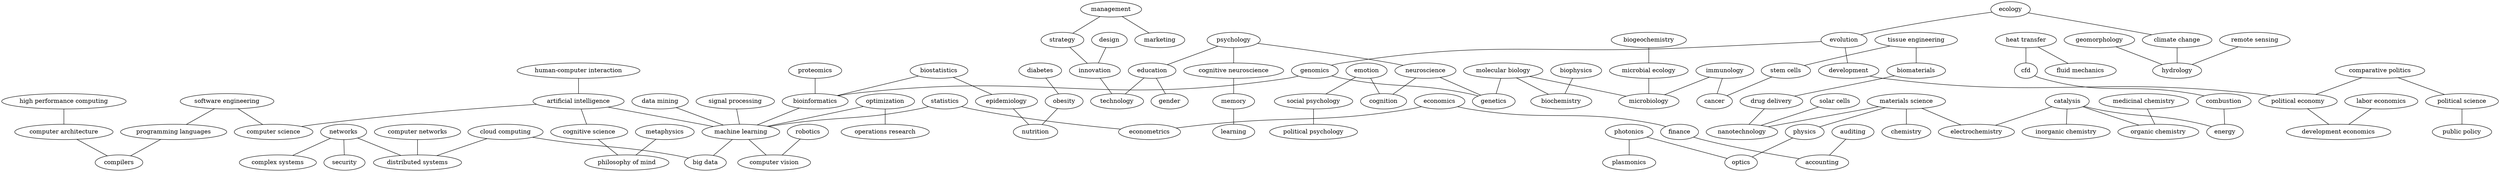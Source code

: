 graph "" {
	graph [file="topics_iqbal/Topics_Layer_1.dot"];
	1397	[label="software engineering",
		level=1];
	1403	[label="programming languages",
		level=1];
	1397 -- 1403	[key=0];
	1006	[label="computer science",
		level=1];
	1397 -- 1006	[key=0];
	374	[label=ecology,
		level=1];
	345	[label=evolution,
		level=1];
	374 -- 345	[key=0];
	727	[label="climate change",
		level=1];
	374 -- 727	[key=0];
	373	[label=development,
		level=1];
	345 -- 373	[key=0];
	326	[label=genomics,
		level=1];
	345 -- 326	[key=0];
	1849	[label=metaphysics,
		level=1];
	1683	[label="philosophy of mind",
		level=1];
	1849 -- 1683	[key=0];
	146	[label="tissue engineering",
		level=1];
	168	[label="stem cells",
		level=1];
	146 -- 168	[key=0];
	133	[label=biomaterials,
		level=1];
	146 -- 133	[key=0];
	12	[label=catalysis,
		level=1];
	28	[label=electrochemistry,
		level=1];
	12 -- 28	[key=0];
	2	[label=energy,
		level=1];
	12 -- 2	[key=0];
	29	[label="organic chemistry",
		level=1];
	12 -- 29	[key=0];
	30	[label="inorganic chemistry",
		level=1];
	12 -- 30	[key=0];
	2020	[label=compilers,
		level=1];
	1403 -- 2020	[key=0];
	1009	[label="human-computer interaction",
		level=1];
	838	[label="artificial intelligence",
		level=1];
	1009 -- 838	[key=0];
	397	[label="political economy",
		level=1];
	373 -- 397	[key=0];
	467	[label=psychology,
		level=1];
	327	[label=neuroscience,
		level=1];
	467 -- 327	[key=0];
	555	[label=education,
		level=1];
	467 -- 555	[key=0];
	556	[label="cognitive neuroscience",
		level=1];
	467 -- 556	[key=0];
	1624	[label="computer networks",
		level=1];
	1594	[label="distributed systems",
		level=1];
	1624 -- 1594	[key=0];
	192	[label=cancer,
		level=1];
	168 -- 192	[key=0];
	848	[label="signal processing",
		level=1];
	659	[label="machine learning",
		level=1];
	848 -- 659	[key=0];
	2904	[label=management,
		level=1];
	586	[label=strategy,
		level=1];
	2904 -- 586	[key=0];
	2915	[label=marketing,
		level=1];
	2904 -- 2915	[key=0];
	405	[label="comparative politics",
		level=1];
	415	[label="political science",
		level=1];
	405 -- 415	[key=0];
	405 -- 397	[key=0];
	3370	[label=diabetes,
		level=1];
	3356	[label=obesity,
		level=1];
	3370 -- 3356	[key=0];
	1809	[label=nutrition,
		level=1];
	3356 -- 1809	[key=0];
	282	[label="molecular biology",
		level=1];
	315	[label=biochemistry,
		level=1];
	282 -- 315	[key=0];
	313	[label=genetics,
		level=1];
	282 -- 313	[key=0];
	241	[label=microbiology,
		level=1];
	282 -- 241	[key=0];
	838 -- 1006	[key=0];
	1007	[label="cognitive science",
		level=1];
	838 -- 1007	[key=0];
	838 -- 659	[key=0];
	431	[label="public policy",
		level=1];
	415 -- 431	[key=0];
	3012	[label=biophysics,
		level=1];
	3012 -- 315	[key=0];
	622	[label=photonics,
		level=1];
	617	[label=optics,
		level=1];
	622 -- 617	[key=0];
	633	[label=plasmonics,
		level=1];
	622 -- 633	[key=0];
	658	[label=biostatistics,
		level=1];
	716	[label=epidemiology,
		level=1];
	658 -- 716	[key=0];
	346	[label=bioinformatics,
		level=1];
	658 -- 346	[key=0];
	1760	[label=economics,
		level=1];
	1764	[label=finance,
		level=1];
	1760 -- 1764	[key=0];
	1741	[label=econometrics,
		level=1];
	1760 -- 1741	[key=0];
	1206	[label="labor economics",
		level=1];
	406	[label="development economics",
		level=1];
	1206 -- 406	[key=0];
	397 -- 406	[key=0];
	1169	[label=emotion,
		level=1];
	470	[label=cognition,
		level=1];
	1169 -- 470	[key=0];
	1922	[label="social psychology",
		level=1];
	1169 -- 1922	[key=0];
	844	[label=statistics,
		level=1];
	844 -- 1741	[key=0];
	844 -- 659	[key=0];
	660	[label=proteomics,
		level=1];
	660 -- 346	[key=0];
	2175	[label="heat transfer",
		level=1];
	2152	[label=cfd,
		level=1];
	2175 -- 2152	[key=0];
	2187	[label="fluid mechanics",
		level=1];
	2175 -- 2187	[key=0];
	2731	[label=auditing,
		level=1];
	1772	[label=accounting,
		level=1];
	2731 -- 1772	[key=0];
	327 -- 470	[key=0];
	327 -- 313	[key=0];
	51	[label="materials science",
		level=1];
	51 -- 28	[key=0];
	70	[label=physics,
		level=1];
	51 -- 70	[key=0];
	97	[label=chemistry,
		level=1];
	51 -- 97	[key=0];
	69	[label=nanotechnology,
		level=1];
	51 -- 69	[key=0];
	1085	[label=biogeochemistry,
		level=1];
	283	[label="microbial ecology",
		level=1];
	1085 -- 283	[key=0];
	840	[label=optimization,
		level=1];
	1462	[label="operations research",
		level=1];
	840 -- 1462	[key=0];
	840 -- 659	[key=0];
	1305	[label=geomorphology,
		level=1];
	1264	[label=hydrology,
		level=1];
	1305 -- 1264	[key=0];
	1591	[label="cloud computing",
		level=1];
	842	[label="big data",
		level=1];
	1591 -- 842	[key=0];
	1591 -- 1594	[key=0];
	108	[label="drug delivery",
		level=1];
	133 -- 108	[key=0];
	577	[label=innovation,
		level=1];
	586 -- 577	[key=0];
	13	[label=combustion,
		level=1];
	2152 -- 13	[key=0];
	13 -- 2	[key=0];
	1623	[label=networks,
		level=1];
	1638	[label="complex systems",
		level=1];
	1623 -- 1638	[key=0];
	1623 -- 1594	[key=0];
	1637	[label=security,
		level=1];
	1623 -- 1637	[key=0];
	837	[label="data mining",
		level=1];
	837 -- 659	[key=0];
	1938	[label="political psychology",
		level=1];
	1922 -- 1938	[key=0];
	326 -- 346	[key=0];
	326 -- 313	[key=0];
	2038	[label="high performance computing",
		level=1];
	2030	[label="computer architecture",
		level=1];
	2038 -- 2030	[key=0];
	1764 -- 1772	[key=0];
	70 -- 617	[key=0];
	727 -- 1264	[key=0];
	205	[label=immunology,
		level=1];
	205 -- 192	[key=0];
	205 -- 241	[key=0];
	716 -- 1809	[key=0];
	1302	[label="remote sensing",
		level=1];
	1302 -- 1264	[key=0];
	346 -- 659	[key=0];
	562	[label=gender,
		level=1];
	555 -- 562	[key=0];
	559	[label=technology,
		level=1];
	555 -- 559	[key=0];
	2775	[label=memory,
		level=1];
	556 -- 2775	[key=0];
	2792	[label=learning,
		level=1];
	2775 -- 2792	[key=0];
	108 -- 69	[key=0];
	585	[label=design,
		level=1];
	585 -- 577	[key=0];
	283 -- 241	[key=0];
	1007 -- 1683	[key=0];
	577 -- 559	[key=0];
	3303	[label="medicinal chemistry",
		level=1];
	3303 -- 29	[key=0];
	1519	[label=robotics,
		level=1];
	841	[label="computer vision",
		level=1];
	1519 -- 841	[key=0];
	2030 -- 2020	[key=0];
	110	[label="solar cells",
		level=1];
	110 -- 69	[key=0];
	659 -- 842	[key=0];
	659 -- 841	[key=0];
}
